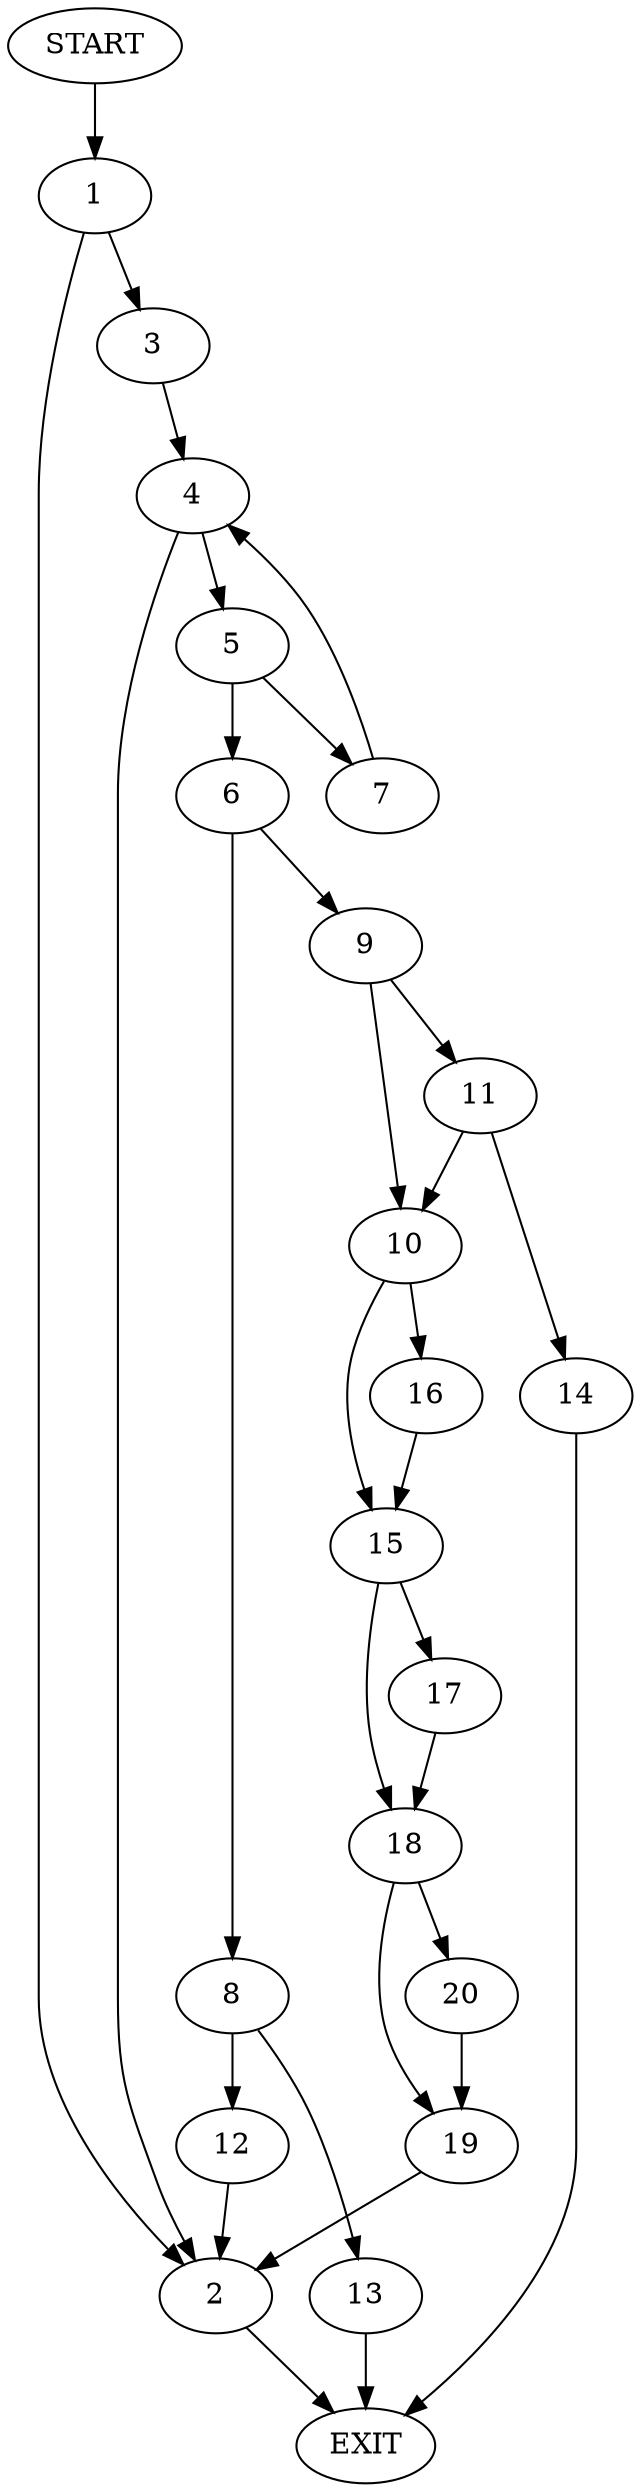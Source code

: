 digraph {
0 [label="START"]
21 [label="EXIT"]
0 -> 1
1 -> 2
1 -> 3
3 -> 4
2 -> 21
4 -> 2
4 -> 5
5 -> 6
5 -> 7
6 -> 8
6 -> 9
7 -> 4
9 -> 10
9 -> 11
8 -> 12
8 -> 13
13 -> 21
12 -> 2
11 -> 10
11 -> 14
10 -> 15
10 -> 16
14 -> 21
15 -> 17
15 -> 18
16 -> 15
17 -> 18
18 -> 19
18 -> 20
19 -> 2
20 -> 19
}
